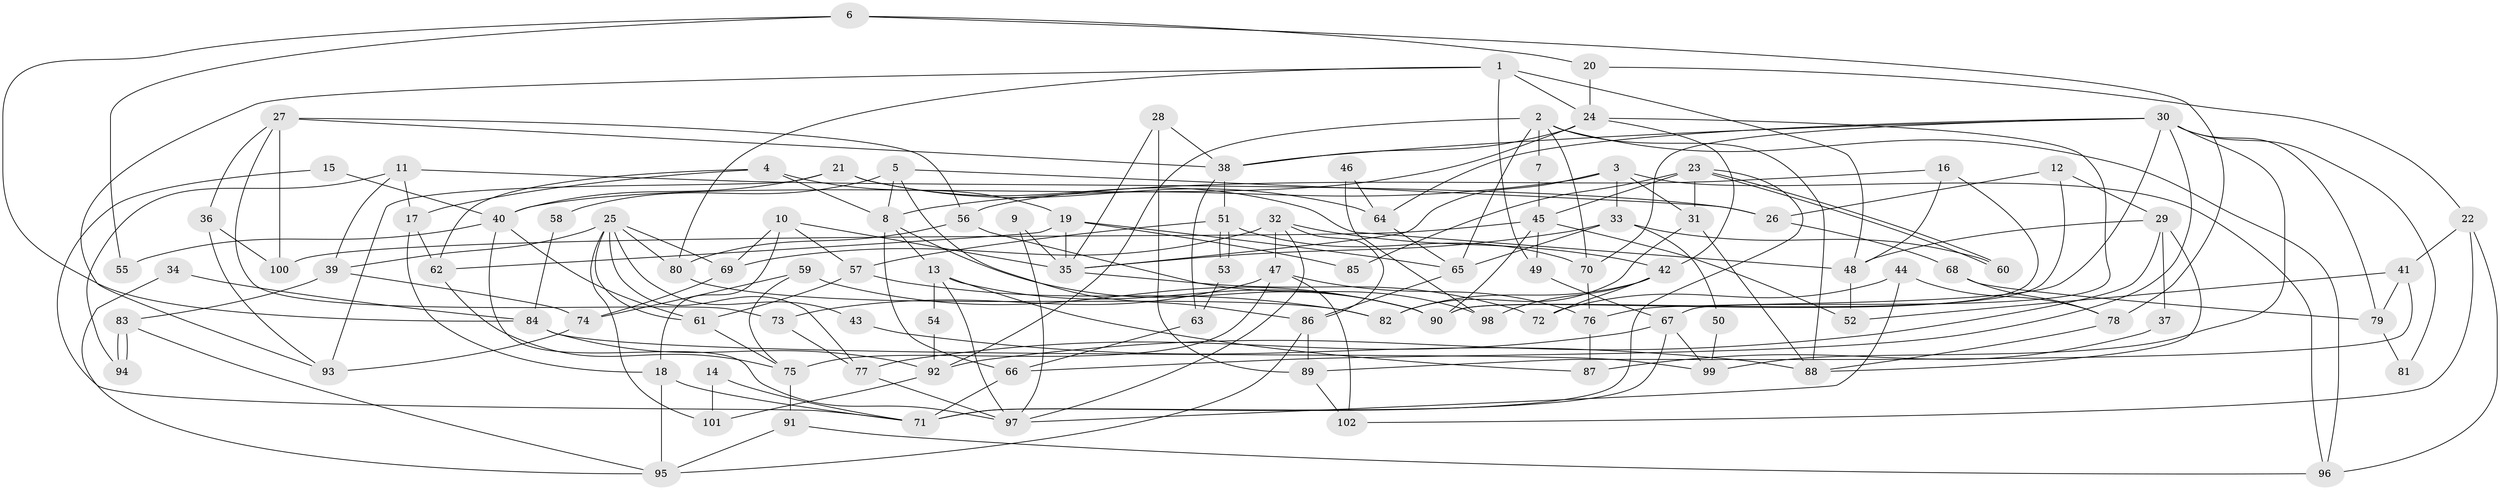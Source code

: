 // coarse degree distribution, {4: 0.26666666666666666, 3: 0.2, 5: 0.1, 2: 0.1, 6: 0.06666666666666667, 7: 0.1, 8: 0.1, 15: 0.03333333333333333, 11: 0.03333333333333333}
// Generated by graph-tools (version 1.1) at 2025/52/03/04/25 21:52:57]
// undirected, 102 vertices, 204 edges
graph export_dot {
graph [start="1"]
  node [color=gray90,style=filled];
  1;
  2;
  3;
  4;
  5;
  6;
  7;
  8;
  9;
  10;
  11;
  12;
  13;
  14;
  15;
  16;
  17;
  18;
  19;
  20;
  21;
  22;
  23;
  24;
  25;
  26;
  27;
  28;
  29;
  30;
  31;
  32;
  33;
  34;
  35;
  36;
  37;
  38;
  39;
  40;
  41;
  42;
  43;
  44;
  45;
  46;
  47;
  48;
  49;
  50;
  51;
  52;
  53;
  54;
  55;
  56;
  57;
  58;
  59;
  60;
  61;
  62;
  63;
  64;
  65;
  66;
  67;
  68;
  69;
  70;
  71;
  72;
  73;
  74;
  75;
  76;
  77;
  78;
  79;
  80;
  81;
  82;
  83;
  84;
  85;
  86;
  87;
  88;
  89;
  90;
  91;
  92;
  93;
  94;
  95;
  96;
  97;
  98;
  99;
  100;
  101;
  102;
  1 -- 24;
  1 -- 49;
  1 -- 48;
  1 -- 80;
  1 -- 93;
  2 -- 96;
  2 -- 88;
  2 -- 7;
  2 -- 65;
  2 -- 70;
  2 -- 92;
  3 -- 33;
  3 -- 8;
  3 -- 31;
  3 -- 35;
  3 -- 96;
  4 -- 62;
  4 -- 8;
  4 -- 17;
  4 -- 19;
  5 -- 8;
  5 -- 86;
  5 -- 26;
  5 -- 58;
  6 -- 20;
  6 -- 84;
  6 -- 55;
  6 -- 78;
  7 -- 45;
  8 -- 90;
  8 -- 66;
  8 -- 13;
  9 -- 35;
  9 -- 97;
  10 -- 57;
  10 -- 35;
  10 -- 18;
  10 -- 69;
  11 -- 39;
  11 -- 17;
  11 -- 26;
  11 -- 94;
  12 -- 90;
  12 -- 26;
  12 -- 29;
  13 -- 97;
  13 -- 54;
  13 -- 87;
  13 -- 90;
  14 -- 101;
  14 -- 71;
  15 -- 71;
  15 -- 40;
  16 -- 90;
  16 -- 56;
  16 -- 48;
  17 -- 18;
  17 -- 62;
  18 -- 95;
  18 -- 71;
  19 -- 65;
  19 -- 35;
  19 -- 62;
  19 -- 85;
  20 -- 24;
  20 -- 22;
  21 -- 40;
  21 -- 48;
  21 -- 64;
  21 -- 93;
  22 -- 96;
  22 -- 102;
  22 -- 41;
  23 -- 60;
  23 -- 60;
  23 -- 31;
  23 -- 45;
  23 -- 71;
  23 -- 85;
  24 -- 42;
  24 -- 40;
  24 -- 38;
  24 -- 67;
  25 -- 69;
  25 -- 61;
  25 -- 39;
  25 -- 43;
  25 -- 77;
  25 -- 80;
  25 -- 101;
  26 -- 68;
  27 -- 38;
  27 -- 36;
  27 -- 56;
  27 -- 73;
  27 -- 100;
  28 -- 35;
  28 -- 38;
  28 -- 89;
  29 -- 48;
  29 -- 37;
  29 -- 88;
  29 -- 92;
  30 -- 38;
  30 -- 76;
  30 -- 64;
  30 -- 66;
  30 -- 70;
  30 -- 79;
  30 -- 81;
  30 -- 99;
  31 -- 88;
  31 -- 82;
  32 -- 47;
  32 -- 42;
  32 -- 69;
  32 -- 86;
  32 -- 97;
  33 -- 35;
  33 -- 65;
  33 -- 50;
  33 -- 60;
  34 -- 84;
  34 -- 95;
  35 -- 72;
  36 -- 100;
  36 -- 93;
  37 -- 87;
  38 -- 51;
  38 -- 63;
  39 -- 74;
  39 -- 83;
  40 -- 97;
  40 -- 61;
  40 -- 55;
  41 -- 89;
  41 -- 52;
  41 -- 79;
  42 -- 72;
  42 -- 82;
  42 -- 98;
  43 -- 88;
  44 -- 97;
  44 -- 78;
  44 -- 72;
  45 -- 52;
  45 -- 49;
  45 -- 90;
  45 -- 100;
  46 -- 64;
  46 -- 98;
  47 -- 75;
  47 -- 73;
  47 -- 76;
  47 -- 102;
  48 -- 52;
  49 -- 67;
  50 -- 99;
  51 -- 53;
  51 -- 53;
  51 -- 70;
  51 -- 57;
  53 -- 63;
  54 -- 92;
  56 -- 80;
  56 -- 98;
  57 -- 82;
  57 -- 61;
  58 -- 84;
  59 -- 90;
  59 -- 74;
  59 -- 75;
  61 -- 75;
  62 -- 75;
  63 -- 66;
  64 -- 65;
  65 -- 86;
  66 -- 71;
  67 -- 71;
  67 -- 77;
  67 -- 99;
  68 -- 79;
  68 -- 78;
  69 -- 74;
  70 -- 76;
  73 -- 77;
  74 -- 93;
  75 -- 91;
  76 -- 87;
  77 -- 97;
  78 -- 88;
  79 -- 81;
  80 -- 82;
  83 -- 94;
  83 -- 94;
  83 -- 95;
  84 -- 99;
  84 -- 92;
  86 -- 89;
  86 -- 95;
  89 -- 102;
  91 -- 95;
  91 -- 96;
  92 -- 101;
}
